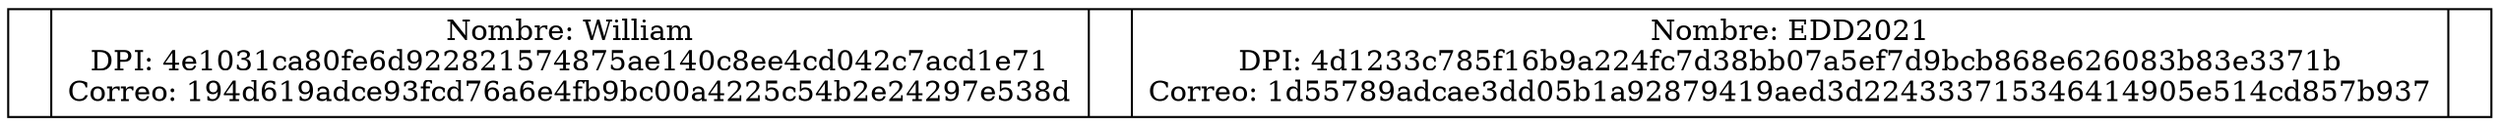 digraph G{
node[shape=record]
node0xc000384330[label="<f0>|<f1>Nombre: William\nDPI: 4e1031ca80fe6d922821574875ae140c8ee4cd042c7acd1e71\nCorreo: 194d619adce93fcd76a6e4fb9bc00a4225c54b2e24297e538d|<f2>|<f3>Nombre: EDD2021\nDPI: 4d1233c785f16b9a224fc7d38bb07a5ef7d9bcb868e626083b83e3371b\nCorreo: 1d55789adcae3dd05b1a92879419aed3d224333715346414905e514cd857b937|<f4>"]
}